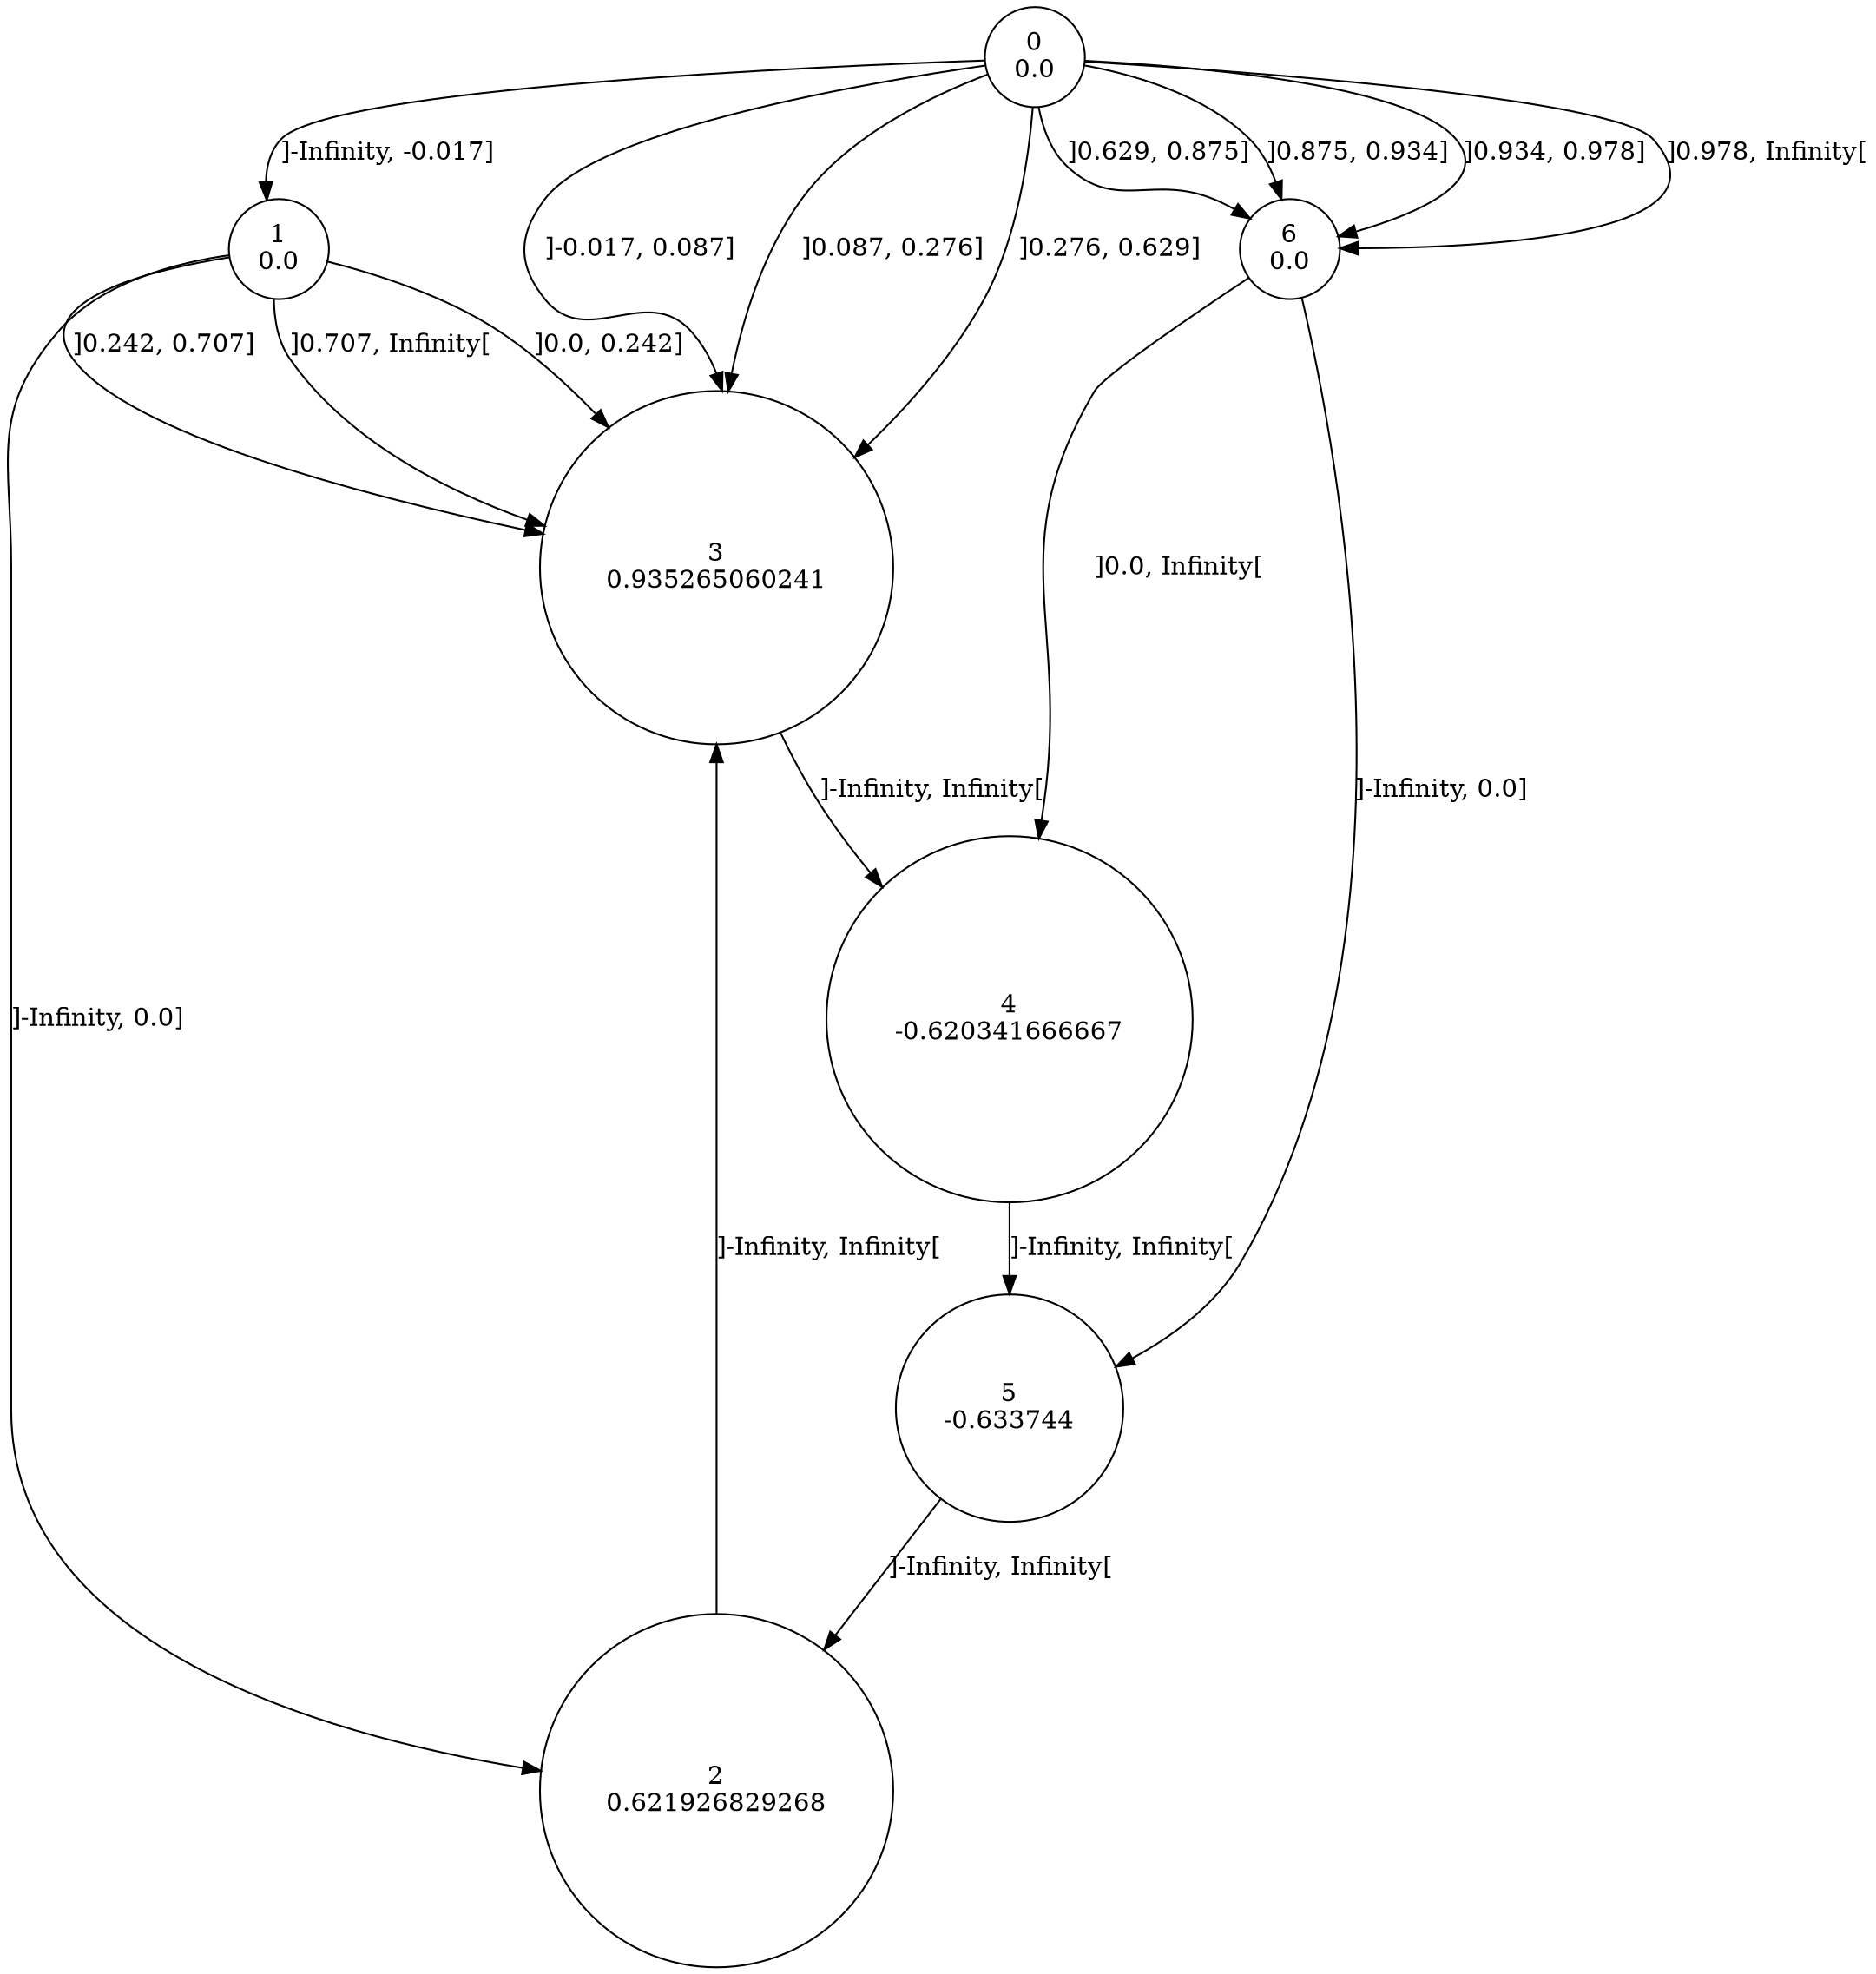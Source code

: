 digraph a {
0 [shape=circle, label="0\n0.0"];
	0 -> 1 [label="]-Infinity, -0.017]"];
	0 -> 3 [label="]-0.017, 0.087]"];
	0 -> 3 [label="]0.087, 0.276]"];
	0 -> 3 [label="]0.276, 0.629]"];
	0 -> 6 [label="]0.629, 0.875]"];
	0 -> 6 [label="]0.875, 0.934]"];
	0 -> 6 [label="]0.934, 0.978]"];
	0 -> 6 [label="]0.978, Infinity["];
1 [shape=circle, label="1\n0.0"];
	1 -> 2 [label="]-Infinity, 0.0]"];
	1 -> 3 [label="]0.0, 0.242]"];
	1 -> 3 [label="]0.242, 0.707]"];
	1 -> 3 [label="]0.707, Infinity["];
2 [shape=circle, label="2\n0.621926829268"];
	2 -> 3 [label="]-Infinity, Infinity["];
3 [shape=circle, label="3\n0.935265060241"];
	3 -> 4 [label="]-Infinity, Infinity["];
4 [shape=circle, label="4\n-0.620341666667"];
	4 -> 5 [label="]-Infinity, Infinity["];
5 [shape=circle, label="5\n-0.633744"];
	5 -> 2 [label="]-Infinity, Infinity["];
6 [shape=circle, label="6\n0.0"];
	6 -> 5 [label="]-Infinity, 0.0]"];
	6 -> 4 [label="]0.0, Infinity["];
}